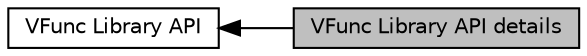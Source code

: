 digraph "VFunc Library API details"
{
  bgcolor="transparent";
  edge [fontname="Helvetica",fontsize="10",labelfontname="Helvetica",labelfontsize="10"];
  node [fontname="Helvetica",fontsize="10",shape=box];
  rankdir=LR;
  Node2 [label="VFunc Library API",height=0.2,width=0.4,color="black",URL="$d0/d97/group__vfunc-api.html",tooltip="VFunc Library API, in file vfunc.h."];
  Node1 [label="VFunc Library API details",height=0.2,width=0.4,color="black", fillcolor="grey75", style="filled", fontcolor="black",tooltip="VFunc API details, in file vfunc.h."];
  Node2->Node1 [shape=plaintext, dir="back", style="solid"];
}
